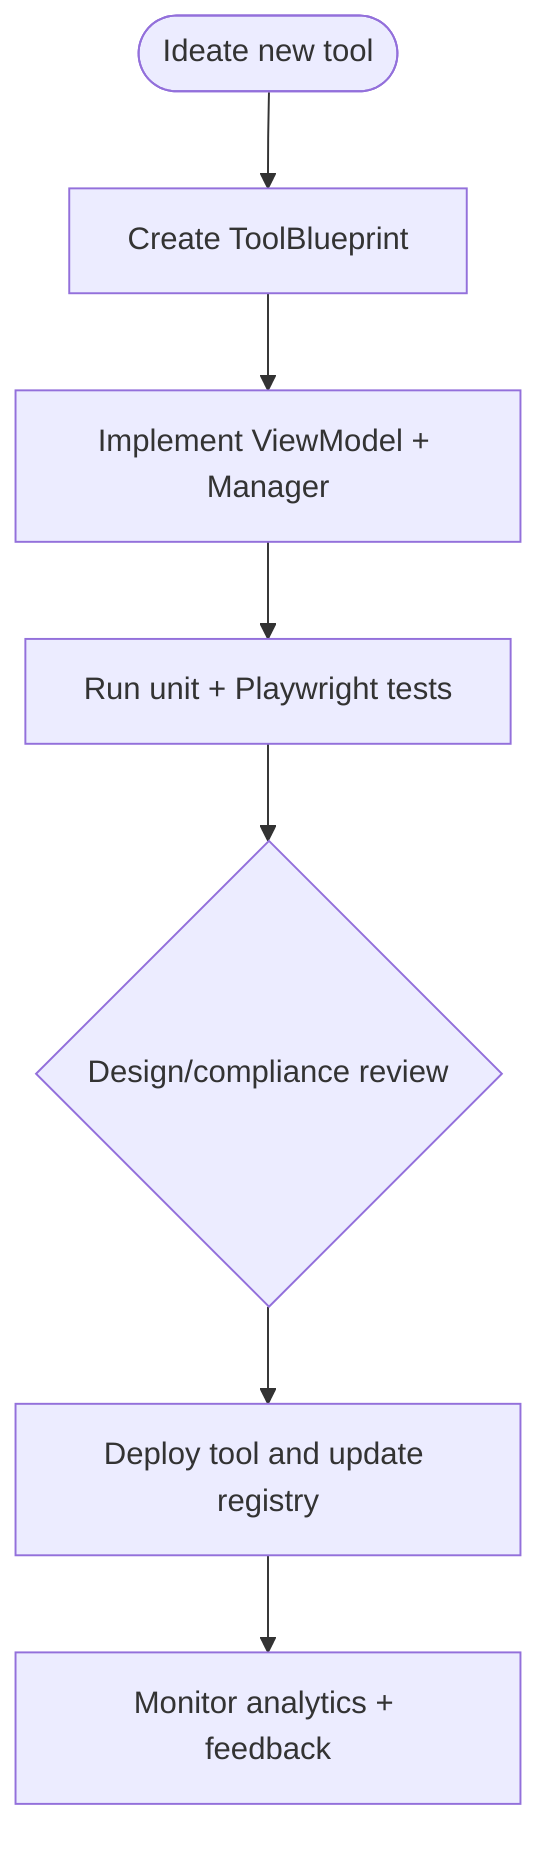 flowchart TD
    ideate([Ideate new tool])
    blueprint[Create ToolBlueprint]
    build[Implement ViewModel + Manager]
    test[Run unit + Playwright tests]
    review{Design/compliance review}
    launch[Deploy tool and update registry]
    monitor[Monitor analytics + feedback]
    ideate --> blueprint --> build --> test --> review --> launch --> monitor